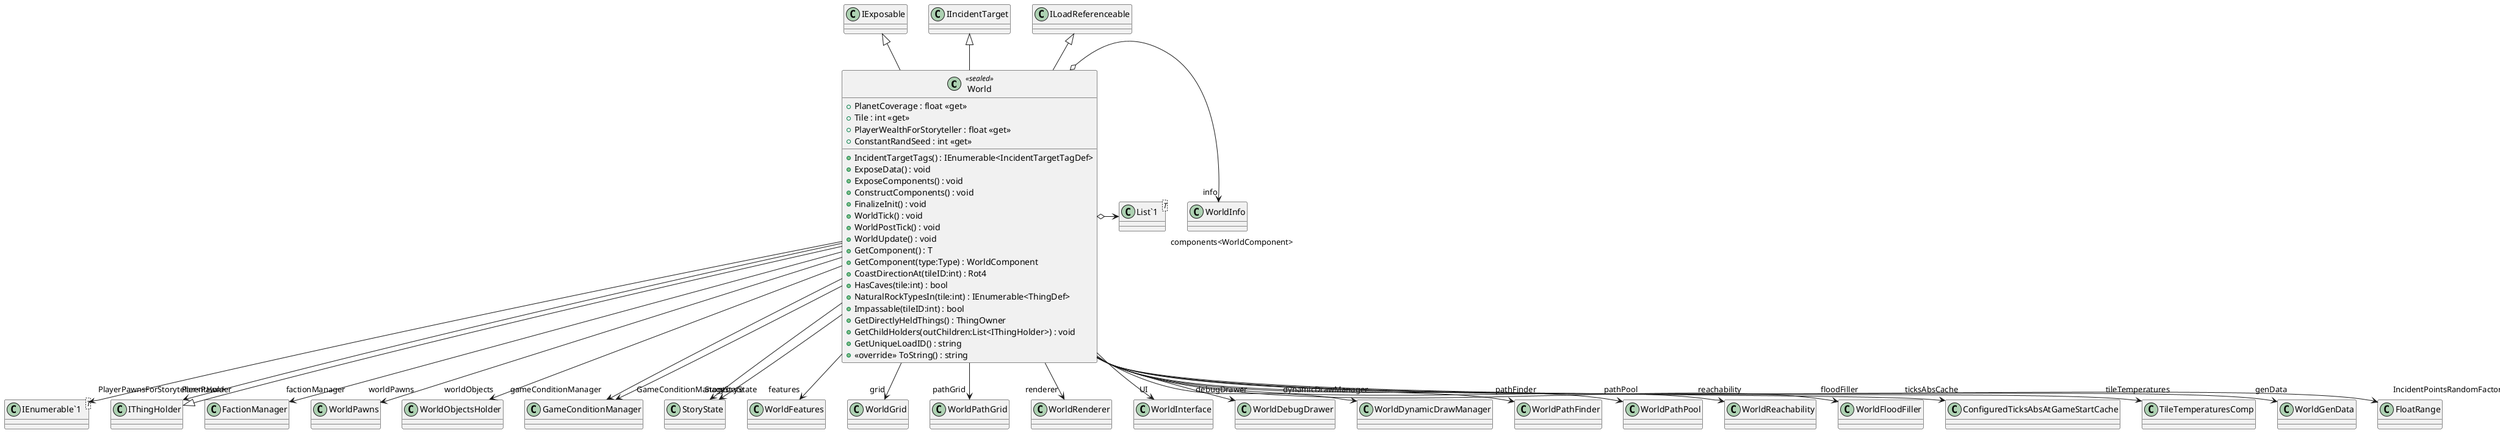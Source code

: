 @startuml
class World <<sealed>> {
    + PlanetCoverage : float <<get>>
    + Tile : int <<get>>
    + PlayerWealthForStoryteller : float <<get>>
    + ConstantRandSeed : int <<get>>
    + IncidentTargetTags() : IEnumerable<IncidentTargetTagDef>
    + ExposeData() : void
    + ExposeComponents() : void
    + ConstructComponents() : void
    + FinalizeInit() : void
    + WorldTick() : void
    + WorldPostTick() : void
    + WorldUpdate() : void
    + GetComponent() : T
    + GetComponent(type:Type) : WorldComponent
    + CoastDirectionAt(tileID:int) : Rot4
    + HasCaves(tile:int) : bool
    + NaturalRockTypesIn(tile:int) : IEnumerable<ThingDef>
    + Impassable(tileID:int) : bool
    + GetDirectlyHeldThings() : ThingOwner
    + GetChildHolders(outChildren:List<IThingHolder>) : void
    + GetUniqueLoadID() : string
    + <<override>> ToString() : string
}
class "List`1"<T> {
}
class "IEnumerable`1"<T> {
}
IThingHolder <|-- World
IExposable <|-- World
IIncidentTarget <|-- World
ILoadReferenceable <|-- World
World o-> "info" WorldInfo
World o-> "components<WorldComponent>" "List`1"
World --> "factionManager" FactionManager
World --> "worldPawns" WorldPawns
World --> "worldObjects" WorldObjectsHolder
World --> "gameConditionManager" GameConditionManager
World --> "storyState" StoryState
World --> "features" WorldFeatures
World --> "grid" WorldGrid
World --> "pathGrid" WorldPathGrid
World --> "renderer" WorldRenderer
World --> "UI" WorldInterface
World --> "debugDrawer" WorldDebugDrawer
World --> "dynamicDrawManager" WorldDynamicDrawManager
World --> "pathFinder" WorldPathFinder
World --> "pathPool" WorldPathPool
World --> "reachability" WorldReachability
World --> "floodFiller" WorldFloodFiller
World --> "ticksAbsCache" ConfiguredTicksAbsAtGameStartCache
World --> "tileTemperatures" TileTemperaturesComp
World --> "genData" WorldGenData
World --> "ParentHolder" IThingHolder
World --> "StoryState" StoryState
World --> "GameConditionManager" GameConditionManager
World --> "PlayerPawnsForStoryteller<Pawn>" "IEnumerable`1"
World --> "IncidentPointsRandomFactorRange" FloatRange
@enduml
